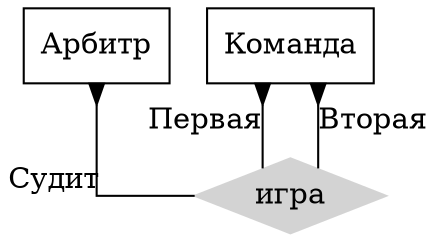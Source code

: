 digraph ER {
  #layout=neato;
  Арбитр [shape=box];
  Команда [shape=box];
  Игра [shape=diamond, style=filled, color=lightgrey, label="игра"];

  splines=ortho;
  edge [arrowtail=inv, arrowhead=inv, dir=back];
  Арбитр -> Игра [xlabel="Судит"];
  Команда -> Игра [xlabel="Первая"];
  Команда -> Игра [xlabel="Вторая"];
}
